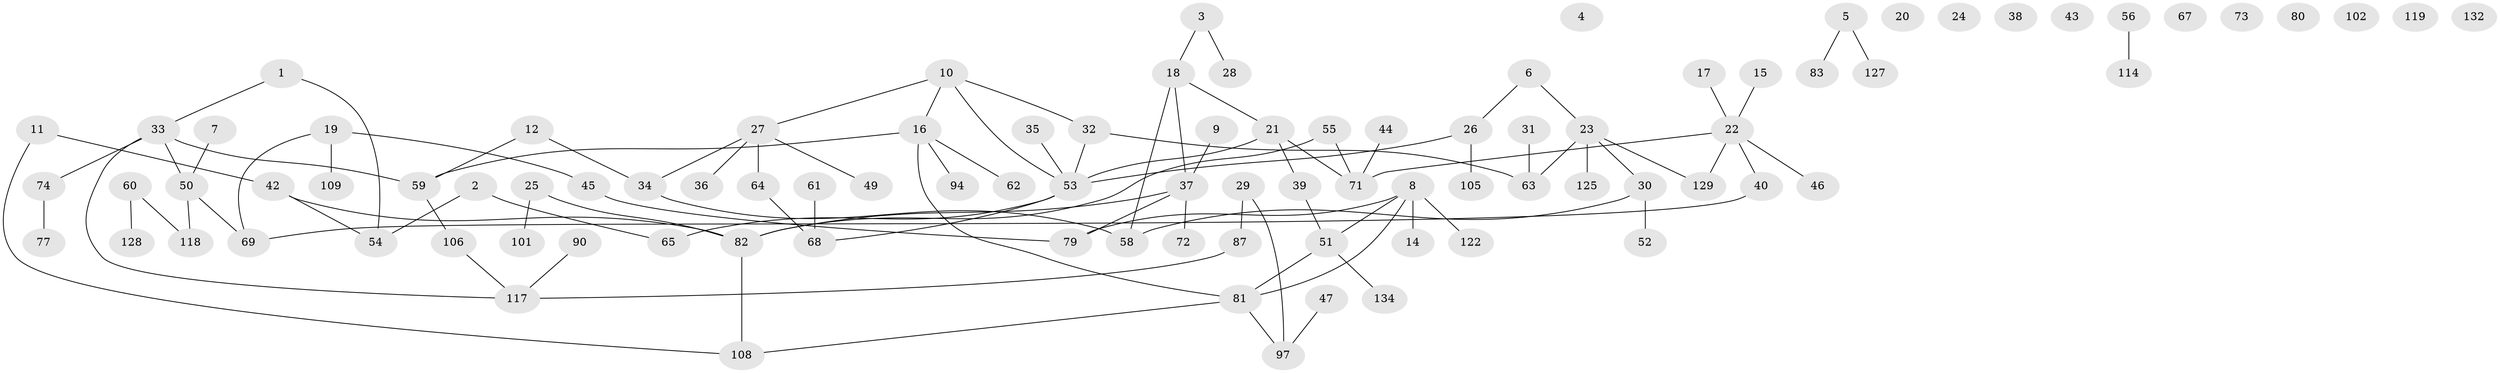 // original degree distribution, {1: 0.29927007299270075, 2: 0.291970802919708, 0: 0.06569343065693431, 3: 0.22627737226277372, 5: 0.029197080291970802, 4: 0.072992700729927, 6: 0.014598540145985401}
// Generated by graph-tools (version 1.1) at 2025/41/03/06/25 10:41:24]
// undirected, 95 vertices, 100 edges
graph export_dot {
graph [start="1"]
  node [color=gray90,style=filled];
  1 [super="+130"];
  2 [super="+13"];
  3;
  4;
  5 [super="+96"];
  6 [super="+86"];
  7;
  8 [super="+88"];
  9;
  10 [super="+70"];
  11;
  12;
  14 [super="+107"];
  15 [super="+104"];
  16 [super="+57"];
  17;
  18 [super="+84"];
  19 [super="+120"];
  20 [super="+78"];
  21;
  22 [super="+41"];
  23 [super="+112"];
  24;
  25;
  26 [super="+92"];
  27 [super="+85"];
  28;
  29;
  30 [super="+48"];
  31;
  32;
  33 [super="+66"];
  34 [super="+89"];
  35;
  36;
  37 [super="+131"];
  38;
  39;
  40;
  42 [super="+116"];
  43;
  44;
  45;
  46 [super="+135"];
  47;
  49;
  50 [super="+95"];
  51 [super="+98"];
  52;
  53 [super="+124"];
  54 [super="+75"];
  55 [super="+111"];
  56 [super="+93"];
  58;
  59 [super="+76"];
  60 [super="+110"];
  61;
  62;
  63 [super="+123"];
  64;
  65;
  67 [super="+137"];
  68;
  69 [super="+100"];
  71 [super="+91"];
  72;
  73;
  74 [super="+99"];
  77 [super="+113"];
  79;
  80;
  81 [super="+126"];
  82 [super="+121"];
  83 [super="+133"];
  87;
  90;
  94;
  97 [super="+103"];
  101;
  102;
  105;
  106;
  108 [super="+115"];
  109;
  114;
  117;
  118 [super="+136"];
  119;
  122;
  125;
  127;
  128;
  129;
  132;
  134;
  1 -- 54;
  1 -- 33;
  2 -- 65;
  2 -- 54;
  3 -- 18;
  3 -- 28;
  5 -- 127;
  5 -- 83;
  6 -- 26;
  6 -- 23;
  7 -- 50;
  8 -- 14;
  8 -- 79;
  8 -- 122;
  8 -- 51;
  8 -- 81;
  9 -- 37;
  10 -- 16;
  10 -- 32;
  10 -- 27;
  10 -- 53;
  11 -- 108;
  11 -- 42;
  12 -- 34;
  12 -- 59;
  15 -- 22;
  16 -- 59 [weight=2];
  16 -- 62;
  16 -- 94;
  16 -- 81;
  17 -- 22;
  18 -- 58;
  18 -- 37;
  18 -- 21;
  19 -- 45;
  19 -- 69;
  19 -- 109;
  21 -- 39;
  21 -- 71;
  21 -- 53;
  22 -- 71;
  22 -- 40;
  22 -- 129;
  22 -- 46;
  23 -- 30;
  23 -- 125;
  23 -- 129;
  23 -- 63;
  25 -- 101;
  25 -- 82;
  26 -- 53;
  26 -- 105;
  27 -- 49;
  27 -- 64;
  27 -- 36;
  27 -- 34;
  29 -- 87;
  29 -- 97;
  30 -- 58;
  30 -- 52;
  31 -- 63;
  32 -- 53;
  32 -- 63;
  33 -- 117;
  33 -- 50;
  33 -- 59;
  33 -- 74;
  34 -- 58;
  35 -- 53;
  37 -- 79;
  37 -- 72;
  37 -- 82;
  39 -- 51;
  40 -- 69;
  42 -- 54;
  42 -- 82;
  44 -- 71;
  45 -- 79;
  47 -- 97;
  50 -- 118;
  50 -- 69;
  51 -- 81;
  51 -- 134;
  53 -- 65;
  53 -- 68;
  55 -- 82;
  55 -- 71;
  56 -- 114;
  59 -- 106;
  60 -- 118;
  60 -- 128;
  61 -- 68;
  64 -- 68;
  74 -- 77;
  81 -- 97;
  81 -- 108;
  82 -- 108;
  87 -- 117;
  90 -- 117;
  106 -- 117;
}
